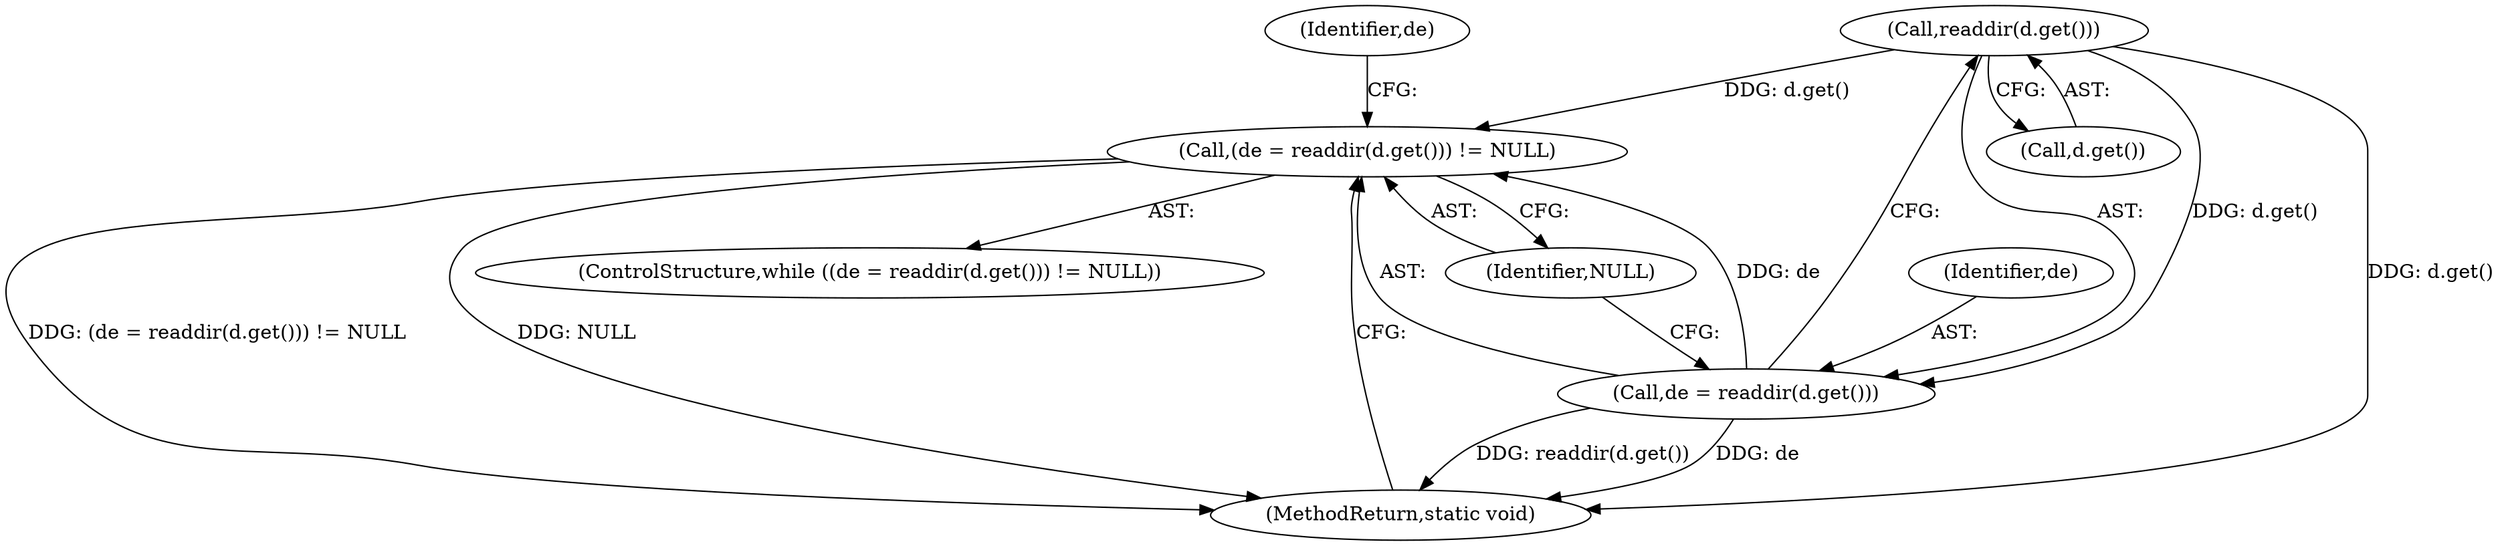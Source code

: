 digraph "0_Android_d7603583f90c2bc6074a4ee2886bd28082d7c65b@API" {
"1000132" [label="(Call,readdir(d.get()))"];
"1000129" [label="(Call,(de = readdir(d.get())) != NULL)"];
"1000130" [label="(Call,de = readdir(d.get()))"];
"1000133" [label="(Call,d.get())"];
"1000128" [label="(ControlStructure,while ((de = readdir(d.get())) != NULL))"];
"1000141" [label="(Identifier,de)"];
"1000134" [label="(Identifier,NULL)"];
"1000191" [label="(MethodReturn,static void)"];
"1000130" [label="(Call,de = readdir(d.get()))"];
"1000131" [label="(Identifier,de)"];
"1000129" [label="(Call,(de = readdir(d.get())) != NULL)"];
"1000132" [label="(Call,readdir(d.get()))"];
"1000132" -> "1000130"  [label="AST: "];
"1000132" -> "1000133"  [label="CFG: "];
"1000133" -> "1000132"  [label="AST: "];
"1000130" -> "1000132"  [label="CFG: "];
"1000132" -> "1000191"  [label="DDG: d.get()"];
"1000132" -> "1000129"  [label="DDG: d.get()"];
"1000132" -> "1000130"  [label="DDG: d.get()"];
"1000129" -> "1000128"  [label="AST: "];
"1000129" -> "1000134"  [label="CFG: "];
"1000130" -> "1000129"  [label="AST: "];
"1000134" -> "1000129"  [label="AST: "];
"1000141" -> "1000129"  [label="CFG: "];
"1000191" -> "1000129"  [label="CFG: "];
"1000129" -> "1000191"  [label="DDG: (de = readdir(d.get())) != NULL"];
"1000129" -> "1000191"  [label="DDG: NULL"];
"1000130" -> "1000129"  [label="DDG: de"];
"1000131" -> "1000130"  [label="AST: "];
"1000134" -> "1000130"  [label="CFG: "];
"1000130" -> "1000191"  [label="DDG: readdir(d.get())"];
"1000130" -> "1000191"  [label="DDG: de"];
}
